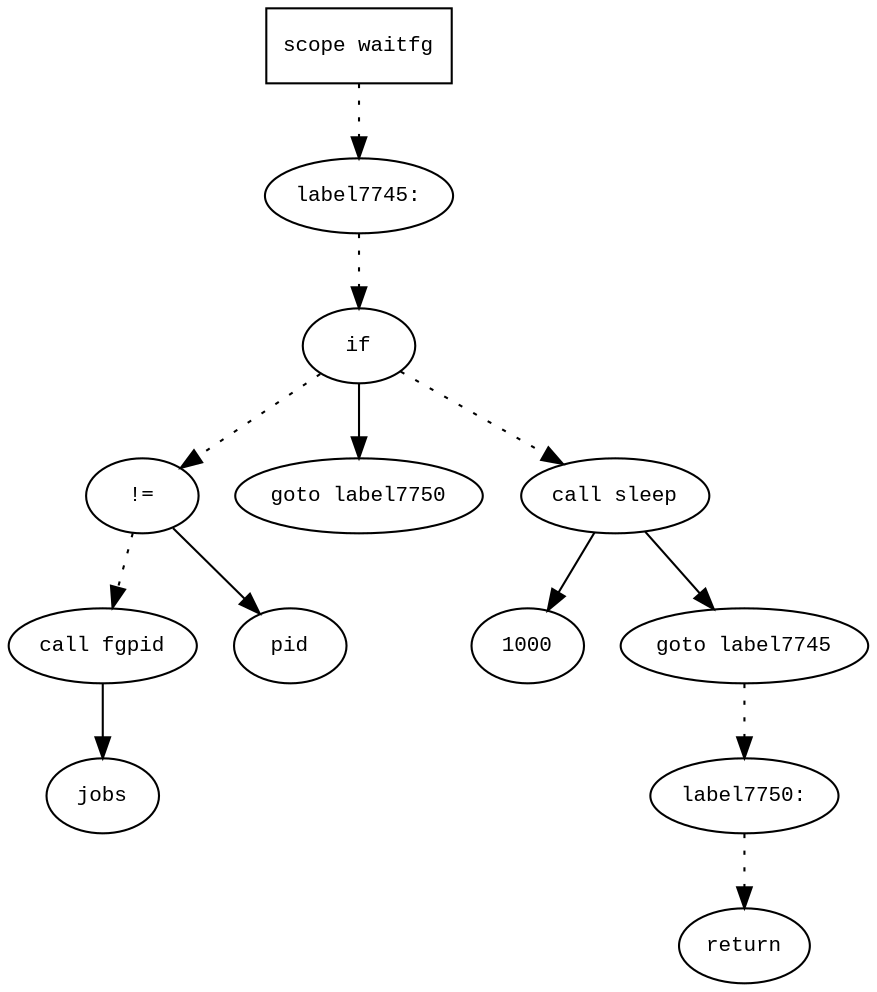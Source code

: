 digraph AST {
  graph [fontname="Times New Roman",fontsize=10];
  node  [fontname="Courier New",fontsize=10];
  edge  [fontname="Times New Roman",fontsize=10];

  node1 [label="scope waitfg",shape=box];
  node2 [label="label7745:",shape=ellipse];
  node1 -> node2 [style=dotted];
  node3 [label="if",shape=ellipse];
  node2 -> node3 [style=dotted];
  node4 [label="!=",shape=ellipse];
  node5 [label="call fgpid",shape=ellipse];
  node6 [label="jobs",shape=ellipse];
  node5 -> node6;
  node4 -> node5 [style=dotted];
  node7 [label="pid",shape=ellipse];
  node4 -> node7;
  node3 -> node4 [style=dotted];
  node8 [label="goto label7750",shape=ellipse];
  node3 -> node8;
  node9 [label="call sleep",shape=ellipse];
  node10 [label="1000",shape=ellipse];
  node9 -> node10;
  node3 -> node9 [style=dotted];
  node11 [label="goto label7745",shape=ellipse];
  node9 -> node11;
  node12 [label="label7750:",shape=ellipse];
  node11 -> node12 [style=dotted];
  node13 [label="return",shape=ellipse];
  node12 -> node13 [style=dotted];
} 